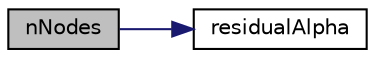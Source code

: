digraph "nNodes"
{
  bgcolor="transparent";
  edge [fontname="Helvetica",fontsize="10",labelfontname="Helvetica",labelfontsize="10"];
  node [fontname="Helvetica",fontsize="10",shape=record];
  rankdir="LR";
  Node1 [label="nNodes",height=0.2,width=0.4,color="black", fillcolor="grey75", style="filled", fontcolor="black"];
  Node1 -> Node2 [color="midnightblue",fontsize="10",style="solid",fontname="Helvetica"];
  Node2 [label="residualAlpha",height=0.2,width=0.4,color="black",URL="$a00129.html#a200f987c61f5fe9c1b6d505deefd6fad",tooltip="Return the residual phase-fraction for given phase. "];
}
